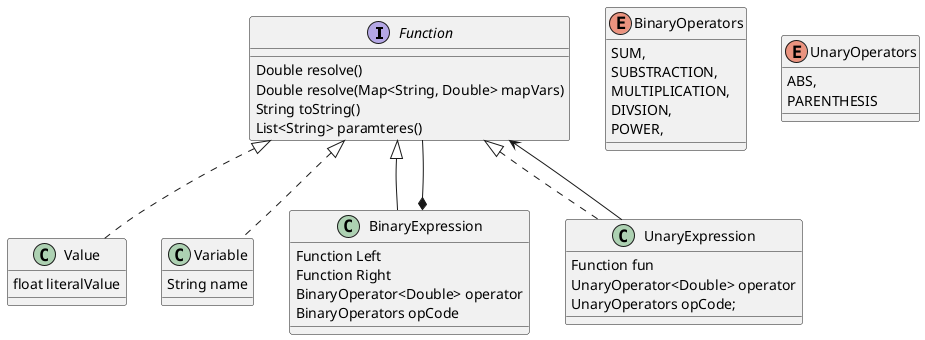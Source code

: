 @startuml
Interface Function{
Double resolve()
Double resolve(Map<String, Double> mapVars)
String toString()
List<String> paramteres()
}

class Value implements Function{
float literalValue
}

class Variable implements Function{
String name
}

class BinaryExpression extends Function{
Function Left
Function Right
BinaryOperator<Double> operator
BinaryOperators opCode
}

class UnaryExpression implements Function {
Function fun
UnaryOperator<Double> operator
UnaryOperators opCode;
}



enum BinaryOperators {
    SUM,
    SUBSTRACTION,
    MULTIPLICATION,
    DIVSION,
    POWER,
}

enum UnaryOperators {
    ABS,
    PARENTHESIS
}


BinaryExpression *-- Function
UnaryExpression --> Function


@enduml
